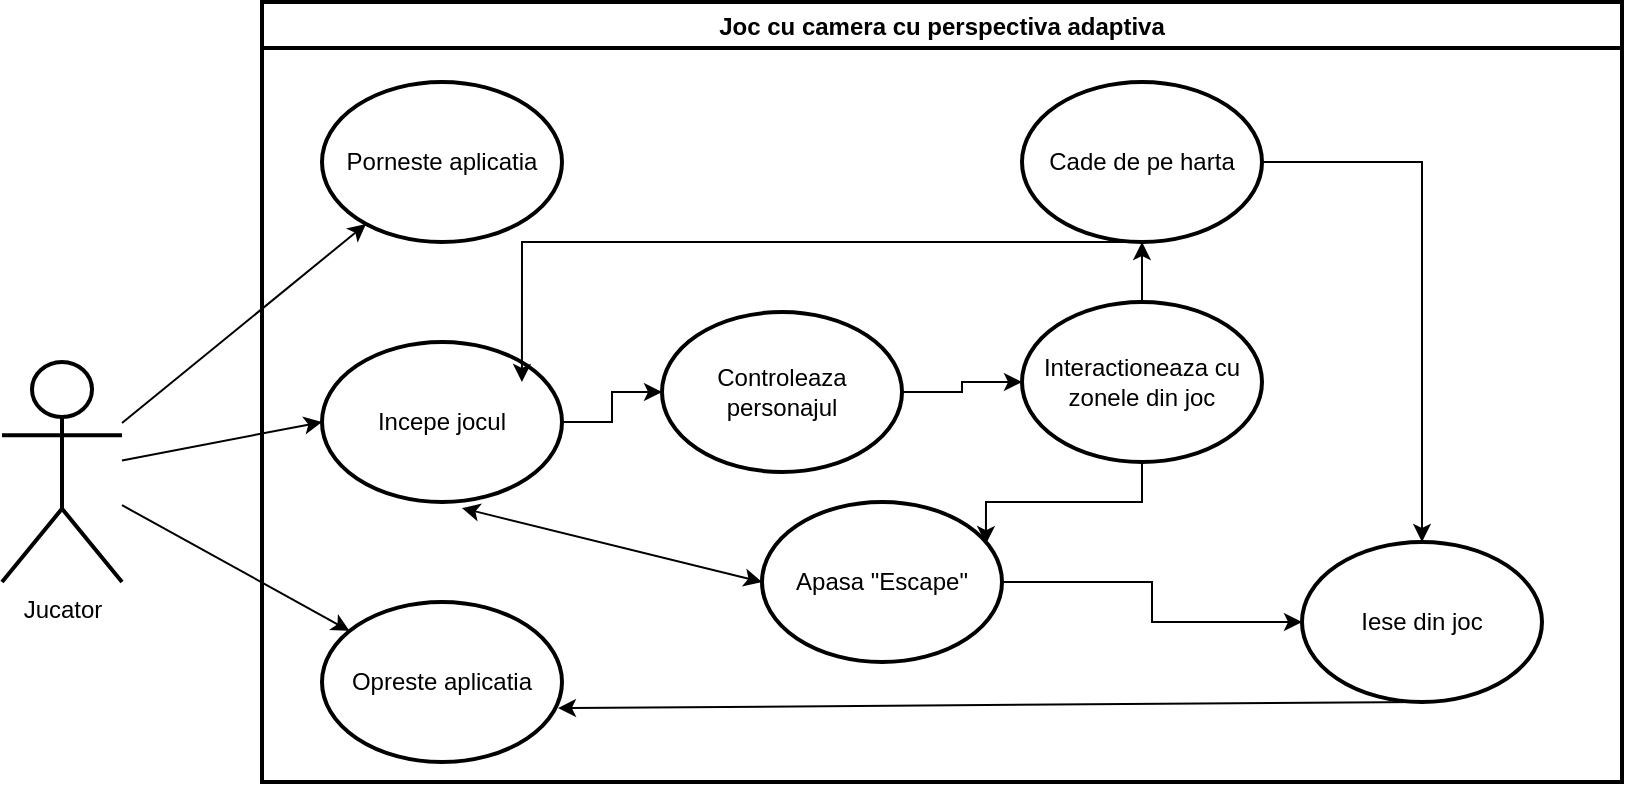 <mxfile version="15.8.6" type="github" pages="2">
  <diagram id="F18ezLF6bXXvESpYkP5N" name="Page-2">
    <mxGraphModel dx="1381" dy="723" grid="1" gridSize="10" guides="1" tooltips="1" connect="1" arrows="1" fold="1" page="1" pageScale="1" pageWidth="850" pageHeight="1100" math="0" shadow="0">
      <root>
        <mxCell id="Bc_A3RVidk0AGZeE9pqv-0" />
        <mxCell id="Bc_A3RVidk0AGZeE9pqv-1" parent="Bc_A3RVidk0AGZeE9pqv-0" />
        <mxCell id="Bc_A3RVidk0AGZeE9pqv-2" value="Jucator" style="shape=umlActor;verticalLabelPosition=bottom;verticalAlign=top;html=1;outlineConnect=0;strokeWidth=2;" vertex="1" parent="Bc_A3RVidk0AGZeE9pqv-1">
          <mxGeometry x="30" y="340" width="60" height="110" as="geometry" />
        </mxCell>
        <mxCell id="Bc_A3RVidk0AGZeE9pqv-3" value="Joc cu camera cu perspectiva adaptiva" style="swimlane;strokeWidth=2;" vertex="1" parent="Bc_A3RVidk0AGZeE9pqv-1">
          <mxGeometry x="160" y="160" width="680" height="390" as="geometry" />
        </mxCell>
        <mxCell id="Bc_A3RVidk0AGZeE9pqv-4" value="Porneste aplicatia" style="ellipse;whiteSpace=wrap;html=1;strokeWidth=2;" vertex="1" parent="Bc_A3RVidk0AGZeE9pqv-3">
          <mxGeometry x="30" y="40" width="120" height="80" as="geometry" />
        </mxCell>
        <mxCell id="Bc_A3RVidk0AGZeE9pqv-5" value="Opreste aplicatia" style="ellipse;whiteSpace=wrap;html=1;strokeWidth=2;" vertex="1" parent="Bc_A3RVidk0AGZeE9pqv-3">
          <mxGeometry x="30" y="300" width="120" height="80" as="geometry" />
        </mxCell>
        <mxCell id="Bc_A3RVidk0AGZeE9pqv-17" value="" style="edgeStyle=orthogonalEdgeStyle;rounded=0;orthogonalLoop=1;jettySize=auto;html=1;" edge="1" parent="Bc_A3RVidk0AGZeE9pqv-3" source="Bc_A3RVidk0AGZeE9pqv-6" target="Bc_A3RVidk0AGZeE9pqv-16">
          <mxGeometry relative="1" as="geometry" />
        </mxCell>
        <mxCell id="Bc_A3RVidk0AGZeE9pqv-6" value="Incepe jocul" style="ellipse;whiteSpace=wrap;html=1;strokeWidth=2;" vertex="1" parent="Bc_A3RVidk0AGZeE9pqv-3">
          <mxGeometry x="30" y="170" width="120" height="80" as="geometry" />
        </mxCell>
        <mxCell id="Bc_A3RVidk0AGZeE9pqv-10" value="Apasa &quot;Escape&quot;" style="ellipse;whiteSpace=wrap;html=1;strokeWidth=2;" vertex="1" parent="Bc_A3RVidk0AGZeE9pqv-3">
          <mxGeometry x="250" y="250" width="120" height="80" as="geometry" />
        </mxCell>
        <mxCell id="Bc_A3RVidk0AGZeE9pqv-14" value="" style="endArrow=classic;startArrow=classic;html=1;rounded=0;exitX=0;exitY=0.5;exitDx=0;exitDy=0;entryX=0.583;entryY=1.038;entryDx=0;entryDy=0;entryPerimeter=0;" edge="1" parent="Bc_A3RVidk0AGZeE9pqv-3" source="Bc_A3RVidk0AGZeE9pqv-10" target="Bc_A3RVidk0AGZeE9pqv-6">
          <mxGeometry width="50" height="50" relative="1" as="geometry">
            <mxPoint x="250" y="250" as="sourcePoint" />
            <mxPoint x="300" y="200" as="targetPoint" />
          </mxGeometry>
        </mxCell>
        <mxCell id="Bc_A3RVidk0AGZeE9pqv-19" value="" style="edgeStyle=orthogonalEdgeStyle;rounded=0;orthogonalLoop=1;jettySize=auto;html=1;" edge="1" parent="Bc_A3RVidk0AGZeE9pqv-3" source="Bc_A3RVidk0AGZeE9pqv-16" target="Bc_A3RVidk0AGZeE9pqv-18">
          <mxGeometry relative="1" as="geometry" />
        </mxCell>
        <mxCell id="Bc_A3RVidk0AGZeE9pqv-16" value="Controleaza personajul" style="ellipse;whiteSpace=wrap;html=1;strokeWidth=2;" vertex="1" parent="Bc_A3RVidk0AGZeE9pqv-3">
          <mxGeometry x="200" y="155" width="120" height="80" as="geometry" />
        </mxCell>
        <mxCell id="Bc_A3RVidk0AGZeE9pqv-21" value="" style="edgeStyle=orthogonalEdgeStyle;rounded=0;orthogonalLoop=1;jettySize=auto;html=1;" edge="1" parent="Bc_A3RVidk0AGZeE9pqv-3" source="Bc_A3RVidk0AGZeE9pqv-18" target="Bc_A3RVidk0AGZeE9pqv-20">
          <mxGeometry relative="1" as="geometry" />
        </mxCell>
        <mxCell id="Bc_A3RVidk0AGZeE9pqv-25" style="edgeStyle=orthogonalEdgeStyle;rounded=0;orthogonalLoop=1;jettySize=auto;html=1;exitX=0.5;exitY=1;exitDx=0;exitDy=0;entryX=0.933;entryY=0.263;entryDx=0;entryDy=0;entryPerimeter=0;" edge="1" parent="Bc_A3RVidk0AGZeE9pqv-3" source="Bc_A3RVidk0AGZeE9pqv-18" target="Bc_A3RVidk0AGZeE9pqv-10">
          <mxGeometry relative="1" as="geometry" />
        </mxCell>
        <mxCell id="Bc_A3RVidk0AGZeE9pqv-18" value="Interactioneaza cu zonele din joc" style="ellipse;whiteSpace=wrap;html=1;strokeWidth=2;" vertex="1" parent="Bc_A3RVidk0AGZeE9pqv-3">
          <mxGeometry x="380" y="150" width="120" height="80" as="geometry" />
        </mxCell>
        <mxCell id="Bc_A3RVidk0AGZeE9pqv-22" style="edgeStyle=orthogonalEdgeStyle;rounded=0;orthogonalLoop=1;jettySize=auto;html=1;entryX=0.833;entryY=0.25;entryDx=0;entryDy=0;entryPerimeter=0;" edge="1" parent="Bc_A3RVidk0AGZeE9pqv-3" source="Bc_A3RVidk0AGZeE9pqv-20" target="Bc_A3RVidk0AGZeE9pqv-6">
          <mxGeometry relative="1" as="geometry">
            <Array as="points">
              <mxPoint x="130" y="120" />
            </Array>
          </mxGeometry>
        </mxCell>
        <mxCell id="Bc_A3RVidk0AGZeE9pqv-26" style="edgeStyle=orthogonalEdgeStyle;rounded=0;orthogonalLoop=1;jettySize=auto;html=1;exitX=1;exitY=0.5;exitDx=0;exitDy=0;" edge="1" parent="Bc_A3RVidk0AGZeE9pqv-3" source="Bc_A3RVidk0AGZeE9pqv-20" target="Bc_A3RVidk0AGZeE9pqv-11">
          <mxGeometry relative="1" as="geometry" />
        </mxCell>
        <mxCell id="Bc_A3RVidk0AGZeE9pqv-20" value="Cade de pe harta" style="ellipse;whiteSpace=wrap;html=1;strokeWidth=2;" vertex="1" parent="Bc_A3RVidk0AGZeE9pqv-3">
          <mxGeometry x="380" y="40" width="120" height="80" as="geometry" />
        </mxCell>
        <mxCell id="Bc_A3RVidk0AGZeE9pqv-11" value="Iese din joc" style="ellipse;whiteSpace=wrap;html=1;strokeWidth=2;" vertex="1" parent="Bc_A3RVidk0AGZeE9pqv-3">
          <mxGeometry x="520" y="270" width="120" height="80" as="geometry" />
        </mxCell>
        <mxCell id="Bc_A3RVidk0AGZeE9pqv-12" value="" style="edgeStyle=orthogonalEdgeStyle;rounded=0;orthogonalLoop=1;jettySize=auto;html=1;" edge="1" parent="Bc_A3RVidk0AGZeE9pqv-3" source="Bc_A3RVidk0AGZeE9pqv-10" target="Bc_A3RVidk0AGZeE9pqv-11">
          <mxGeometry relative="1" as="geometry" />
        </mxCell>
        <mxCell id="Bc_A3RVidk0AGZeE9pqv-13" value="" style="endArrow=classic;html=1;rounded=0;entryX=0.983;entryY=0.663;entryDx=0;entryDy=0;entryPerimeter=0;exitX=0.5;exitY=1;exitDx=0;exitDy=0;" edge="1" parent="Bc_A3RVidk0AGZeE9pqv-3" source="Bc_A3RVidk0AGZeE9pqv-11" target="Bc_A3RVidk0AGZeE9pqv-5">
          <mxGeometry width="50" height="50" relative="1" as="geometry">
            <mxPoint x="315" y="380" as="sourcePoint" />
            <mxPoint x="365" y="330" as="targetPoint" />
          </mxGeometry>
        </mxCell>
        <mxCell id="Bc_A3RVidk0AGZeE9pqv-7" value="" style="endArrow=classic;html=1;rounded=0;" edge="1" parent="Bc_A3RVidk0AGZeE9pqv-1" source="Bc_A3RVidk0AGZeE9pqv-2" target="Bc_A3RVidk0AGZeE9pqv-4">
          <mxGeometry width="50" height="50" relative="1" as="geometry">
            <mxPoint x="400" y="400" as="sourcePoint" />
            <mxPoint x="450" y="350" as="targetPoint" />
          </mxGeometry>
        </mxCell>
        <mxCell id="Bc_A3RVidk0AGZeE9pqv-8" value="" style="endArrow=classic;html=1;rounded=0;entryX=0;entryY=0.5;entryDx=0;entryDy=0;" edge="1" parent="Bc_A3RVidk0AGZeE9pqv-1" source="Bc_A3RVidk0AGZeE9pqv-2" target="Bc_A3RVidk0AGZeE9pqv-6">
          <mxGeometry width="50" height="50" relative="1" as="geometry">
            <mxPoint x="400" y="400" as="sourcePoint" />
            <mxPoint x="450" y="350" as="targetPoint" />
          </mxGeometry>
        </mxCell>
        <mxCell id="Bc_A3RVidk0AGZeE9pqv-9" value="" style="endArrow=classic;html=1;rounded=0;" edge="1" parent="Bc_A3RVidk0AGZeE9pqv-1" source="Bc_A3RVidk0AGZeE9pqv-2" target="Bc_A3RVidk0AGZeE9pqv-5">
          <mxGeometry width="50" height="50" relative="1" as="geometry">
            <mxPoint x="400" y="400" as="sourcePoint" />
            <mxPoint x="450" y="350" as="targetPoint" />
          </mxGeometry>
        </mxCell>
      </root>
    </mxGraphModel>
  </diagram>
  <diagram id="1giwEVVJZp0n7hsvWK0-" name="Page-1">
    <mxGraphModel dx="1381" dy="723" grid="1" gridSize="10" guides="1" tooltips="1" connect="1" arrows="1" fold="1" page="1" pageScale="1" pageWidth="850" pageHeight="1100" math="0" shadow="0">
      <root>
        <mxCell id="0" />
        <mxCell id="1" parent="0" />
        <mxCell id="y95NYt0zqhFRvmJoJn55-1" value="Jucator" style="rounded=1;whiteSpace=wrap;html=1;strokeWidth=2;" vertex="1" parent="1">
          <mxGeometry x="10" y="20" width="120" height="60" as="geometry" />
        </mxCell>
        <mxCell id="y95NYt0zqhFRvmJoJn55-3" value="Meniul principal" style="rounded=1;whiteSpace=wrap;html=1;strokeWidth=2;" vertex="1" parent="1">
          <mxGeometry x="190" y="20" width="120" height="60" as="geometry" />
        </mxCell>
        <mxCell id="y95NYt0zqhFRvmJoJn55-4" value="Actiune de joc" style="rounded=1;whiteSpace=wrap;html=1;strokeWidth=2;" vertex="1" parent="1">
          <mxGeometry x="360" y="20" width="120" height="60" as="geometry" />
        </mxCell>
        <mxCell id="y95NYt0zqhFRvmJoJn55-6" value="Meniu pauza joc" style="rounded=1;whiteSpace=wrap;html=1;strokeWidth=2;" vertex="1" parent="1">
          <mxGeometry x="540" y="20" width="120" height="60" as="geometry" />
        </mxCell>
        <mxCell id="y95NYt0zqhFRvmJoJn55-7" value="" style="endArrow=none;dashed=1;html=1;rounded=0;entryX=0.5;entryY=1;entryDx=0;entryDy=0;" edge="1" parent="1" target="y95NYt0zqhFRvmJoJn55-1">
          <mxGeometry width="50" height="50" relative="1" as="geometry">
            <mxPoint x="70" y="410" as="sourcePoint" />
            <mxPoint x="450" y="150" as="targetPoint" />
          </mxGeometry>
        </mxCell>
        <mxCell id="y95NYt0zqhFRvmJoJn55-8" value="" style="endArrow=none;dashed=1;html=1;rounded=0;entryX=0.5;entryY=1;entryDx=0;entryDy=0;" edge="1" parent="1" target="y95NYt0zqhFRvmJoJn55-3">
          <mxGeometry width="50" height="50" relative="1" as="geometry">
            <mxPoint x="250" y="400" as="sourcePoint" />
            <mxPoint x="80" y="90" as="targetPoint" />
          </mxGeometry>
        </mxCell>
        <mxCell id="y95NYt0zqhFRvmJoJn55-9" value="" style="endArrow=none;dashed=1;html=1;rounded=0;entryX=0.5;entryY=1;entryDx=0;entryDy=0;" edge="1" parent="1" target="y95NYt0zqhFRvmJoJn55-4">
          <mxGeometry width="50" height="50" relative="1" as="geometry">
            <mxPoint x="420" y="400" as="sourcePoint" />
            <mxPoint x="90" y="100" as="targetPoint" />
          </mxGeometry>
        </mxCell>
        <mxCell id="y95NYt0zqhFRvmJoJn55-10" value="" style="endArrow=none;dashed=1;html=1;rounded=0;entryX=0.567;entryY=1;entryDx=0;entryDy=0;entryPerimeter=0;" edge="1" parent="1" target="y95NYt0zqhFRvmJoJn55-6">
          <mxGeometry width="50" height="50" relative="1" as="geometry">
            <mxPoint x="608" y="400" as="sourcePoint" />
            <mxPoint x="100" y="110" as="targetPoint" />
          </mxGeometry>
        </mxCell>
        <mxCell id="y95NYt0zqhFRvmJoJn55-11" value="" style="endArrow=classic;html=1;rounded=0;" edge="1" parent="1">
          <mxGeometry width="50" height="50" relative="1" as="geometry">
            <mxPoint x="70" y="160" as="sourcePoint" />
            <mxPoint x="250" y="160" as="targetPoint" />
          </mxGeometry>
        </mxCell>
        <mxCell id="y95NYt0zqhFRvmJoJn55-12" value="Porneste jocul" style="edgeLabel;html=1;align=center;verticalAlign=middle;resizable=0;points=[];" vertex="1" connectable="0" parent="y95NYt0zqhFRvmJoJn55-11">
          <mxGeometry x="0.178" y="-1" relative="1" as="geometry">
            <mxPoint as="offset" />
          </mxGeometry>
        </mxCell>
        <mxCell id="y95NYt0zqhFRvmJoJn55-13" value="" style="endArrow=classic;html=1;rounded=0;" edge="1" parent="1">
          <mxGeometry width="50" height="50" relative="1" as="geometry">
            <mxPoint x="250" y="280" as="sourcePoint" />
            <mxPoint x="70" y="280" as="targetPoint" />
          </mxGeometry>
        </mxCell>
        <mxCell id="y95NYt0zqhFRvmJoJn55-14" value="Inchide jocul" style="edgeLabel;html=1;align=center;verticalAlign=middle;resizable=0;points=[];" vertex="1" connectable="0" parent="y95NYt0zqhFRvmJoJn55-13">
          <mxGeometry x="-0.178" y="3" relative="1" as="geometry">
            <mxPoint as="offset" />
          </mxGeometry>
        </mxCell>
        <mxCell id="y95NYt0zqhFRvmJoJn55-15" value="" style="endArrow=classic;html=1;rounded=0;" edge="1" parent="1">
          <mxGeometry width="50" height="50" relative="1" as="geometry">
            <mxPoint x="250" y="210" as="sourcePoint" />
            <mxPoint x="420" y="210" as="targetPoint" />
          </mxGeometry>
        </mxCell>
        <mxCell id="y95NYt0zqhFRvmJoJn55-16" value="Start Joc" style="edgeLabel;html=1;align=center;verticalAlign=middle;resizable=0;points=[];" vertex="1" connectable="0" parent="y95NYt0zqhFRvmJoJn55-15">
          <mxGeometry x="-0.282" y="-5" relative="1" as="geometry">
            <mxPoint as="offset" />
          </mxGeometry>
        </mxCell>
        <mxCell id="y95NYt0zqhFRvmJoJn55-17" value="" style="endArrow=classic;html=1;rounded=0;" edge="1" parent="1">
          <mxGeometry width="50" height="50" relative="1" as="geometry">
            <mxPoint x="420" y="240" as="sourcePoint" />
            <mxPoint x="610" y="240" as="targetPoint" />
          </mxGeometry>
        </mxCell>
        <mxCell id="y95NYt0zqhFRvmJoJn55-18" value="Sfarsit joc" style="edgeLabel;html=1;align=center;verticalAlign=middle;resizable=0;points=[];" vertex="1" connectable="0" parent="y95NYt0zqhFRvmJoJn55-17">
          <mxGeometry x="0.263" y="4" relative="1" as="geometry">
            <mxPoint as="offset" />
          </mxGeometry>
        </mxCell>
        <mxCell id="y95NYt0zqhFRvmJoJn55-19" value="" style="endArrow=classic;html=1;rounded=0;" edge="1" parent="1">
          <mxGeometry width="50" height="50" relative="1" as="geometry">
            <mxPoint x="610" y="270" as="sourcePoint" />
            <mxPoint x="250" y="270" as="targetPoint" />
          </mxGeometry>
        </mxCell>
        <mxCell id="y95NYt0zqhFRvmJoJn55-20" value="Restart joc" style="edgeLabel;html=1;align=center;verticalAlign=middle;resizable=0;points=[];" vertex="1" connectable="0" parent="y95NYt0zqhFRvmJoJn55-19">
          <mxGeometry x="0.2" y="1" relative="1" as="geometry">
            <mxPoint as="offset" />
          </mxGeometry>
        </mxCell>
        <mxCell id="y95NYt0zqhFRvmJoJn55-21" value="" style="endArrow=classic;html=1;rounded=0;" edge="1" parent="1">
          <mxGeometry width="50" height="50" relative="1" as="geometry">
            <mxPoint x="610" y="360" as="sourcePoint" />
            <mxPoint x="70" y="360" as="targetPoint" />
          </mxGeometry>
        </mxCell>
        <mxCell id="y95NYt0zqhFRvmJoJn55-22" value="Oprire joc" style="edgeLabel;html=1;align=center;verticalAlign=middle;resizable=0;points=[];" vertex="1" connectable="0" parent="y95NYt0zqhFRvmJoJn55-21">
          <mxGeometry x="-0.13" y="3" relative="1" as="geometry">
            <mxPoint as="offset" />
          </mxGeometry>
        </mxCell>
      </root>
    </mxGraphModel>
  </diagram>
</mxfile>

